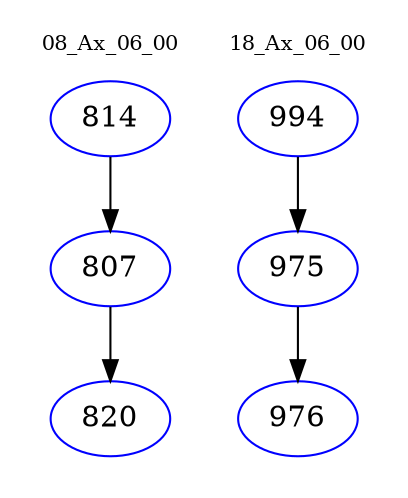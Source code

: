 digraph{
subgraph cluster_0 {
color = white
label = "08_Ax_06_00";
fontsize=10;
T0_814 [label="814", color="blue"]
T0_814 -> T0_807 [color="black"]
T0_807 [label="807", color="blue"]
T0_807 -> T0_820 [color="black"]
T0_820 [label="820", color="blue"]
}
subgraph cluster_1 {
color = white
label = "18_Ax_06_00";
fontsize=10;
T1_994 [label="994", color="blue"]
T1_994 -> T1_975 [color="black"]
T1_975 [label="975", color="blue"]
T1_975 -> T1_976 [color="black"]
T1_976 [label="976", color="blue"]
}
}
